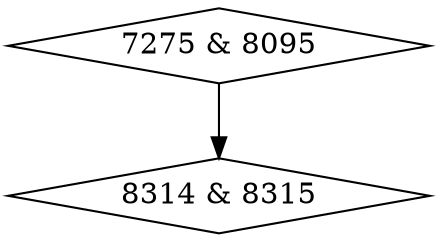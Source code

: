digraph {
0 [label = "7275 & 8095", shape = diamond];
1 [label = "8314 & 8315", shape = diamond];
0->1;
}
